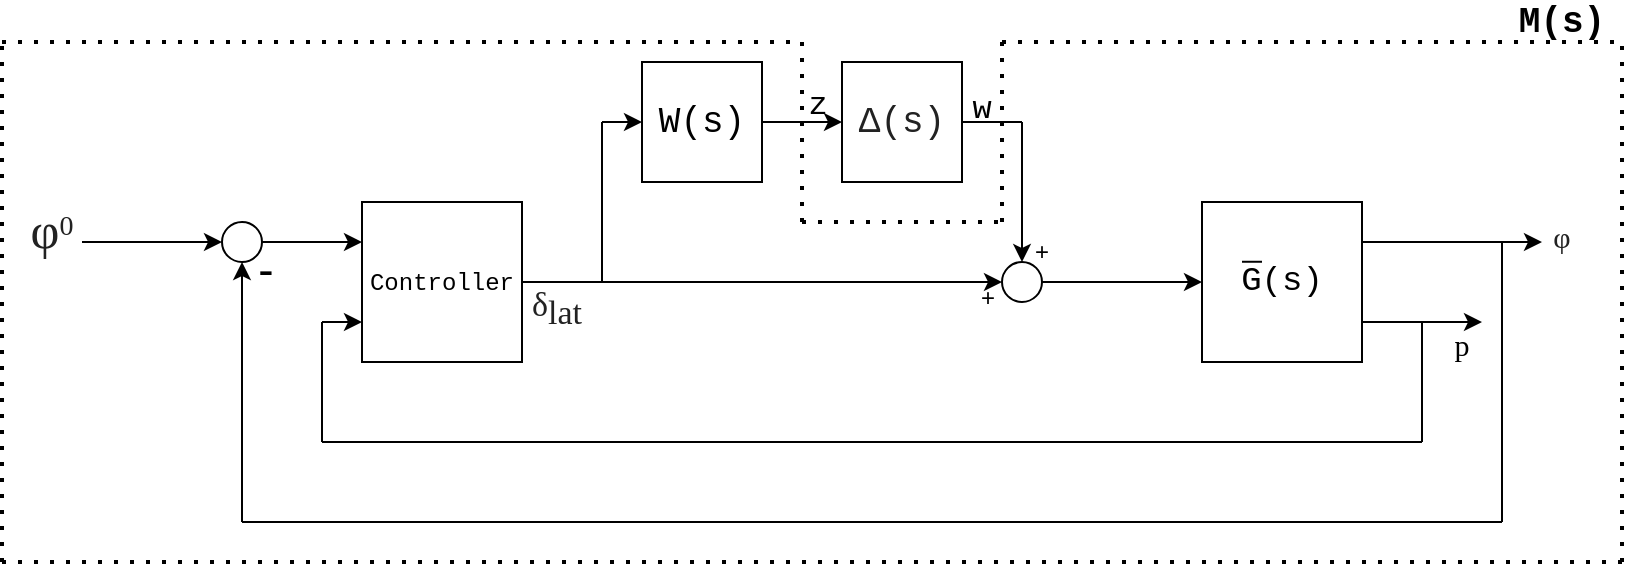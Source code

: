 <mxfile version="13.5.3" type="device"><diagram id="aMpIOHzYfZgz9K4YIBPp" name="Page-1"><mxGraphModel dx="872" dy="433" grid="1" gridSize="10" guides="1" tooltips="1" connect="1" arrows="1" fold="1" page="1" pageScale="1" pageWidth="827" pageHeight="1169" math="0" shadow="0"><root><mxCell id="0"/><mxCell id="1" parent="0"/><mxCell id="e4nKWDI7COe5AXGRVZzc-1" value="&lt;font face=&quot;Courier New&quot; style=&quot;font-size: 17px&quot;&gt;G(s)&lt;/font&gt;" style="rounded=0;whiteSpace=wrap;html=1;" parent="1" vertex="1"><mxGeometry x="640" y="160" width="80" height="80" as="geometry"/></mxCell><mxCell id="e4nKWDI7COe5AXGRVZzc-3" value="" style="endArrow=none;html=1;" parent="1" edge="1"><mxGeometry width="50" height="50" relative="1" as="geometry"><mxPoint x="660" y="189.88" as="sourcePoint"/><mxPoint x="670" y="189.88" as="targetPoint"/></mxGeometry></mxCell><mxCell id="e4nKWDI7COe5AXGRVZzc-4" value="" style="endArrow=classic;html=1;" parent="1" edge="1"><mxGeometry width="50" height="50" relative="1" as="geometry"><mxPoint x="720" y="180" as="sourcePoint"/><mxPoint x="810" y="180" as="targetPoint"/></mxGeometry></mxCell><mxCell id="e4nKWDI7COe5AXGRVZzc-5" value="" style="endArrow=classic;html=1;" parent="1" edge="1"><mxGeometry width="50" height="50" relative="1" as="geometry"><mxPoint x="720" y="220" as="sourcePoint"/><mxPoint x="780" y="220" as="targetPoint"/></mxGeometry></mxCell><mxCell id="e4nKWDI7COe5AXGRVZzc-6" value="" style="endArrow=classic;html=1;entryX=0;entryY=0.5;entryDx=0;entryDy=0;" parent="1" target="e4nKWDI7COe5AXGRVZzc-1" edge="1"><mxGeometry width="50" height="50" relative="1" as="geometry"><mxPoint x="560" y="200" as="sourcePoint"/><mxPoint x="490" y="175" as="targetPoint"/></mxGeometry></mxCell><mxCell id="e4nKWDI7COe5AXGRVZzc-7" value="" style="ellipse;whiteSpace=wrap;html=1;aspect=fixed;" parent="1" vertex="1"><mxGeometry x="540" y="190" width="20" height="20" as="geometry"/></mxCell><mxCell id="e4nKWDI7COe5AXGRVZzc-11" value="" style="endArrow=classic;html=1;entryX=0;entryY=0.5;entryDx=0;entryDy=0;exitX=1;exitY=0.5;exitDx=0;exitDy=0;" parent="1" source="e4nKWDI7COe5AXGRVZzc-22" target="e4nKWDI7COe5AXGRVZzc-7" edge="1"><mxGeometry width="50" height="50" relative="1" as="geometry"><mxPoint x="320" y="200" as="sourcePoint"/><mxPoint x="470" y="130" as="targetPoint"/></mxGeometry></mxCell><mxCell id="e4nKWDI7COe5AXGRVZzc-15" value="" style="endArrow=none;html=1;" parent="1" edge="1"><mxGeometry width="50" height="50" relative="1" as="geometry"><mxPoint x="340" y="200" as="sourcePoint"/><mxPoint x="340" y="120" as="targetPoint"/></mxGeometry></mxCell><mxCell id="e4nKWDI7COe5AXGRVZzc-16" value="" style="endArrow=classic;html=1;" parent="1" target="e4nKWDI7COe5AXGRVZzc-17" edge="1"><mxGeometry width="50" height="50" relative="1" as="geometry"><mxPoint x="340" y="120" as="sourcePoint"/><mxPoint x="360" y="120" as="targetPoint"/></mxGeometry></mxCell><mxCell id="e4nKWDI7COe5AXGRVZzc-17" value="&lt;font face=&quot;Courier New&quot; style=&quot;font-size: 18px&quot;&gt;W(s)&lt;/font&gt;" style="rounded=0;whiteSpace=wrap;html=1;" parent="1" vertex="1"><mxGeometry x="360" y="90" width="60" height="60" as="geometry"/></mxCell><mxCell id="e4nKWDI7COe5AXGRVZzc-18" value="" style="endArrow=classic;html=1;exitX=1;exitY=0.5;exitDx=0;exitDy=0;" parent="1" source="e4nKWDI7COe5AXGRVZzc-17" edge="1"><mxGeometry width="50" height="50" relative="1" as="geometry"><mxPoint x="420" y="180" as="sourcePoint"/><mxPoint x="460" y="120" as="targetPoint"/></mxGeometry></mxCell><mxCell id="e4nKWDI7COe5AXGRVZzc-19" value="&lt;span style=&quot;color: rgb(34 , 34 , 34) ; font-style: normal ; font-weight: 400 ; letter-spacing: normal ; text-align: left ; text-indent: 0px ; text-transform: none ; word-spacing: 0px ; background-color: rgb(255 , 255 , 255) ; display: inline ; float: none&quot;&gt;&lt;font face=&quot;Courier New&quot; style=&quot;font-size: 18px&quot;&gt;Δ(s)&lt;/font&gt;&lt;/span&gt;" style="rounded=0;whiteSpace=wrap;html=1;" parent="1" vertex="1"><mxGeometry x="460" y="90" width="60" height="60" as="geometry"/></mxCell><mxCell id="e4nKWDI7COe5AXGRVZzc-20" value="" style="endArrow=classic;html=1;entryX=0.5;entryY=0;entryDx=0;entryDy=0;" parent="1" target="e4nKWDI7COe5AXGRVZzc-7" edge="1"><mxGeometry width="50" height="50" relative="1" as="geometry"><mxPoint x="550" y="120" as="sourcePoint"/><mxPoint x="470" y="130" as="targetPoint"/></mxGeometry></mxCell><mxCell id="e4nKWDI7COe5AXGRVZzc-21" value="" style="endArrow=none;html=1;exitX=1;exitY=0.5;exitDx=0;exitDy=0;" parent="1" source="e4nKWDI7COe5AXGRVZzc-19" edge="1"><mxGeometry width="50" height="50" relative="1" as="geometry"><mxPoint x="420" y="180" as="sourcePoint"/><mxPoint x="550" y="120" as="targetPoint"/></mxGeometry></mxCell><mxCell id="e4nKWDI7COe5AXGRVZzc-22" value="&lt;font style=&quot;font-size: 12px&quot; face=&quot;Courier New&quot;&gt;Controller&lt;/font&gt;" style="rounded=0;whiteSpace=wrap;html=1;" parent="1" vertex="1"><mxGeometry x="220" y="160" width="80" height="80" as="geometry"/></mxCell><mxCell id="e4nKWDI7COe5AXGRVZzc-23" value="" style="endArrow=none;html=1;" parent="1" edge="1"><mxGeometry width="50" height="50" relative="1" as="geometry"><mxPoint x="750" y="280" as="sourcePoint"/><mxPoint x="750" y="220" as="targetPoint"/></mxGeometry></mxCell><mxCell id="e4nKWDI7COe5AXGRVZzc-24" value="" style="endArrow=none;html=1;" parent="1" edge="1"><mxGeometry width="50" height="50" relative="1" as="geometry"><mxPoint x="750" y="280" as="sourcePoint"/><mxPoint x="200" y="280" as="targetPoint"/></mxGeometry></mxCell><mxCell id="e4nKWDI7COe5AXGRVZzc-25" value="" style="endArrow=none;html=1;" parent="1" edge="1"><mxGeometry width="50" height="50" relative="1" as="geometry"><mxPoint x="200" y="280" as="sourcePoint"/><mxPoint x="200" y="220" as="targetPoint"/></mxGeometry></mxCell><mxCell id="e4nKWDI7COe5AXGRVZzc-26" value="" style="endArrow=classic;html=1;entryX=0;entryY=0.75;entryDx=0;entryDy=0;" parent="1" target="e4nKWDI7COe5AXGRVZzc-22" edge="1"><mxGeometry width="50" height="50" relative="1" as="geometry"><mxPoint x="200" y="220" as="sourcePoint"/><mxPoint x="470" y="130" as="targetPoint"/></mxGeometry></mxCell><mxCell id="e4nKWDI7COe5AXGRVZzc-27" value="" style="endArrow=none;html=1;" parent="1" edge="1"><mxGeometry width="50" height="50" relative="1" as="geometry"><mxPoint x="790" y="320" as="sourcePoint"/><mxPoint x="790" y="180" as="targetPoint"/></mxGeometry></mxCell><mxCell id="e4nKWDI7COe5AXGRVZzc-28" value="" style="endArrow=none;html=1;" parent="1" edge="1"><mxGeometry width="50" height="50" relative="1" as="geometry"><mxPoint x="790" y="320" as="sourcePoint"/><mxPoint x="160" y="320" as="targetPoint"/></mxGeometry></mxCell><mxCell id="e4nKWDI7COe5AXGRVZzc-29" value="" style="ellipse;whiteSpace=wrap;html=1;aspect=fixed;" parent="1" vertex="1"><mxGeometry x="150" y="170" width="20" height="20" as="geometry"/></mxCell><mxCell id="e4nKWDI7COe5AXGRVZzc-30" value="" style="endArrow=classic;html=1;exitX=1;exitY=0.5;exitDx=0;exitDy=0;entryX=0;entryY=0.25;entryDx=0;entryDy=0;" parent="1" source="e4nKWDI7COe5AXGRVZzc-29" target="e4nKWDI7COe5AXGRVZzc-22" edge="1"><mxGeometry width="50" height="50" relative="1" as="geometry"><mxPoint x="420" y="180" as="sourcePoint"/><mxPoint x="470" y="130" as="targetPoint"/></mxGeometry></mxCell><mxCell id="e4nKWDI7COe5AXGRVZzc-31" value="" style="endArrow=classic;html=1;entryX=0.5;entryY=1;entryDx=0;entryDy=0;" parent="1" target="e4nKWDI7COe5AXGRVZzc-29" edge="1"><mxGeometry width="50" height="50" relative="1" as="geometry"><mxPoint x="160" y="320" as="sourcePoint"/><mxPoint x="470" y="130" as="targetPoint"/></mxGeometry></mxCell><mxCell id="e4nKWDI7COe5AXGRVZzc-32" value="" style="endArrow=classic;html=1;entryX=0;entryY=0.5;entryDx=0;entryDy=0;" parent="1" target="e4nKWDI7COe5AXGRVZzc-29" edge="1"><mxGeometry width="50" height="50" relative="1" as="geometry"><mxPoint x="80" y="180" as="sourcePoint"/><mxPoint x="470" y="130" as="targetPoint"/></mxGeometry></mxCell><mxCell id="e4nKWDI7COe5AXGRVZzc-33" value="+" style="text;html=1;strokeColor=none;fillColor=none;align=center;verticalAlign=middle;whiteSpace=wrap;rounded=0;" parent="1" vertex="1"><mxGeometry x="540" y="175" width="40" height="20" as="geometry"/></mxCell><mxCell id="e4nKWDI7COe5AXGRVZzc-34" value="+" style="text;html=1;strokeColor=none;fillColor=none;align=center;verticalAlign=middle;whiteSpace=wrap;rounded=0;" parent="1" vertex="1"><mxGeometry x="513" y="198" width="40" height="20" as="geometry"/></mxCell><mxCell id="e4nKWDI7COe5AXGRVZzc-35" value="&lt;font style=&quot;font-size: 23px&quot;&gt;-&lt;/font&gt;" style="text;html=1;strokeColor=none;fillColor=none;align=center;verticalAlign=middle;whiteSpace=wrap;rounded=0;" parent="1" vertex="1"><mxGeometry x="152" y="184" width="40" height="20" as="geometry"/></mxCell><mxCell id="e4nKWDI7COe5AXGRVZzc-37" value="&lt;span style=&quot;color: rgb(34 , 34 , 34) ; text-align: left ; background-color: rgb(255 , 255 , 255)&quot;&gt;&lt;font style=&quot;font-size: 25px&quot;&gt;φ&lt;/font&gt;&lt;sup&gt;&lt;font style=&quot;font-size: 14px&quot;&gt;0&lt;/font&gt;&lt;/sup&gt;&lt;/span&gt;" style="text;html=1;strokeColor=none;fillColor=none;align=center;verticalAlign=middle;whiteSpace=wrap;rounded=0;fontFamily=Lucida Console;fontSize=16;" parent="1" vertex="1"><mxGeometry x="45" y="164" width="40" height="20" as="geometry"/></mxCell><mxCell id="e4nKWDI7COe5AXGRVZzc-38" value="&lt;span style=&quot;color: rgb(34 , 34 , 34) ; text-align: left ; background-color: rgb(255 , 255 , 255)&quot;&gt;&lt;font style=&quot;font-size: 15px&quot;&gt;φ&lt;/font&gt;&lt;/span&gt;" style="text;html=1;strokeColor=none;fillColor=none;align=center;verticalAlign=middle;whiteSpace=wrap;rounded=0;fontFamily=Lucida Console;fontSize=25;fontStyle=0" parent="1" vertex="1"><mxGeometry x="800" y="164" width="40" height="20" as="geometry"/></mxCell><mxCell id="e4nKWDI7COe5AXGRVZzc-39" value="&lt;font style=&quot;font-size: 15px&quot;&gt;p&lt;/font&gt;" style="text;html=1;strokeColor=none;fillColor=none;align=center;verticalAlign=middle;whiteSpace=wrap;rounded=0;fontFamily=Lucida Console;fontSize=21;" parent="1" vertex="1"><mxGeometry x="750" y="220" width="40" height="20" as="geometry"/></mxCell><mxCell id="e4nKWDI7COe5AXGRVZzc-41" value="&lt;span style=&quot;font-family: &amp;#34;courier new&amp;#34; ; font-size: 16px&quot;&gt;z&lt;/span&gt;" style="text;html=1;strokeColor=none;fillColor=none;align=center;verticalAlign=middle;whiteSpace=wrap;rounded=0;" parent="1" vertex="1"><mxGeometry x="428" y="102" width="40" height="20" as="geometry"/></mxCell><mxCell id="e4nKWDI7COe5AXGRVZzc-42" value="&lt;span style=&quot;font-family: &amp;#34;courier new&amp;#34; ; font-size: 16px&quot;&gt;w&lt;/span&gt;" style="text;html=1;strokeColor=none;fillColor=none;align=center;verticalAlign=middle;whiteSpace=wrap;rounded=0;" parent="1" vertex="1"><mxGeometry x="510" y="104" width="40" height="20" as="geometry"/></mxCell><mxCell id="e4nKWDI7COe5AXGRVZzc-44" value="&lt;font style=&quot;font-size: 17px&quot;&gt;&lt;span style=&quot;color: rgb(34 , 34 , 34) ; font-family: &amp;#34;lucida console&amp;#34; ; font-style: normal ; font-weight: 400 ; letter-spacing: normal ; text-align: left ; text-indent: 0px ; text-transform: none ; word-spacing: 0px&quot;&gt;δ&lt;/span&gt;&lt;sub style=&quot;color: rgb(34 , 34 , 34) ; font-family: &amp;#34;lucida console&amp;#34; ; font-style: normal ; font-weight: 400 ; letter-spacing: normal ; text-align: left ; text-indent: 0px ; text-transform: none ; word-spacing: 0px&quot;&gt;&lt;font style=&quot;font-size: 17px&quot;&gt;lat&lt;/font&gt;&lt;/sub&gt;&lt;/font&gt;" style="text;whiteSpace=wrap;html=1;" parent="1" vertex="1"><mxGeometry x="303" y="195" width="60" height="40" as="geometry"/></mxCell><mxCell id="e4nKWDI7COe5AXGRVZzc-45" value="" style="endArrow=none;dashed=1;html=1;dashPattern=1 3;strokeWidth=2;" parent="1" edge="1"><mxGeometry width="50" height="50" relative="1" as="geometry"><mxPoint x="40" y="340" as="sourcePoint"/><mxPoint x="850" y="340" as="targetPoint"/></mxGeometry></mxCell><mxCell id="e4nKWDI7COe5AXGRVZzc-46" value="" style="endArrow=none;dashed=1;html=1;dashPattern=1 3;strokeWidth=2;" parent="1" edge="1"><mxGeometry width="50" height="50" relative="1" as="geometry"><mxPoint x="40" y="340" as="sourcePoint"/><mxPoint x="40" y="80" as="targetPoint"/></mxGeometry></mxCell><mxCell id="e4nKWDI7COe5AXGRVZzc-47" value="" style="endArrow=none;dashed=1;html=1;dashPattern=1 3;strokeWidth=2;" parent="1" edge="1"><mxGeometry width="50" height="50" relative="1" as="geometry"><mxPoint x="40" y="80" as="sourcePoint"/><mxPoint x="440" y="80" as="targetPoint"/></mxGeometry></mxCell><mxCell id="e4nKWDI7COe5AXGRVZzc-48" value="" style="endArrow=none;dashed=1;html=1;dashPattern=1 3;strokeWidth=2;" parent="1" edge="1"><mxGeometry width="50" height="50" relative="1" as="geometry"><mxPoint x="440" y="170" as="sourcePoint"/><mxPoint x="440" y="80" as="targetPoint"/></mxGeometry></mxCell><mxCell id="e4nKWDI7COe5AXGRVZzc-49" value="" style="endArrow=none;dashed=1;html=1;dashPattern=1 3;strokeWidth=2;" parent="1" edge="1"><mxGeometry width="50" height="50" relative="1" as="geometry"><mxPoint x="440" y="170" as="sourcePoint"/><mxPoint x="540" y="170" as="targetPoint"/></mxGeometry></mxCell><mxCell id="e4nKWDI7COe5AXGRVZzc-50" value="" style="endArrow=none;dashed=1;html=1;dashPattern=1 3;strokeWidth=2;" parent="1" edge="1"><mxGeometry width="50" height="50" relative="1" as="geometry"><mxPoint x="540" y="170" as="sourcePoint"/><mxPoint x="540" y="80" as="targetPoint"/></mxGeometry></mxCell><mxCell id="e4nKWDI7COe5AXGRVZzc-51" value="" style="endArrow=none;dashed=1;html=1;dashPattern=1 3;strokeWidth=2;" parent="1" edge="1"><mxGeometry width="50" height="50" relative="1" as="geometry"><mxPoint x="540" y="80" as="sourcePoint"/><mxPoint x="850" y="80" as="targetPoint"/></mxGeometry></mxCell><mxCell id="e4nKWDI7COe5AXGRVZzc-52" value="" style="endArrow=none;dashed=1;html=1;dashPattern=1 3;strokeWidth=2;" parent="1" edge="1"><mxGeometry width="50" height="50" relative="1" as="geometry"><mxPoint x="850" y="340" as="sourcePoint"/><mxPoint x="850" y="80" as="targetPoint"/></mxGeometry></mxCell><mxCell id="e4nKWDI7COe5AXGRVZzc-53" value="&lt;font face=&quot;Courier New&quot; style=&quot;font-size: 18px&quot;&gt;&lt;b&gt;M(s)&lt;/b&gt;&lt;/font&gt;" style="text;html=1;strokeColor=none;fillColor=none;align=center;verticalAlign=middle;whiteSpace=wrap;rounded=0;" parent="1" vertex="1"><mxGeometry x="800" y="60" width="40" height="20" as="geometry"/></mxCell></root></mxGraphModel></diagram></mxfile>